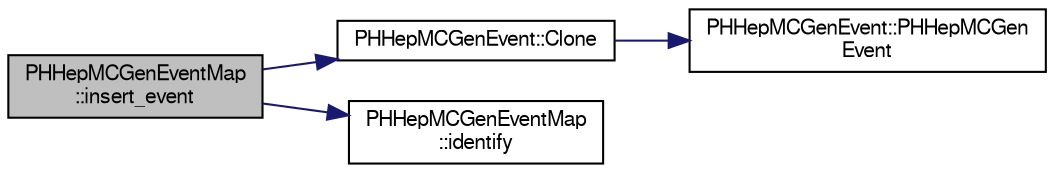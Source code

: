 digraph "PHHepMCGenEventMap::insert_event"
{
  bgcolor="transparent";
  edge [fontname="FreeSans",fontsize="10",labelfontname="FreeSans",labelfontsize="10"];
  node [fontname="FreeSans",fontsize="10",shape=record];
  rankdir="LR";
  Node1 [label="PHHepMCGenEventMap\l::insert_event",height=0.2,width=0.4,color="black", fillcolor="grey75", style="filled" fontcolor="black"];
  Node1 -> Node2 [color="midnightblue",fontsize="10",style="solid",fontname="FreeSans"];
  Node2 [label="PHHepMCGenEvent::Clone",height=0.2,width=0.4,color="black",URL="$d7/d7b/classPHHepMCGenEvent.html#a16b40df377cd06bfc6dc779d25740107"];
  Node2 -> Node3 [color="midnightblue",fontsize="10",style="solid",fontname="FreeSans"];
  Node3 [label="PHHepMCGenEvent::PHHepMCGen\lEvent",height=0.2,width=0.4,color="black",URL="$d7/d7b/classPHHepMCGenEvent.html#a51bb6b2ee662beeefd54171ab480dccd"];
  Node1 -> Node4 [color="midnightblue",fontsize="10",style="solid",fontname="FreeSans"];
  Node4 [label="PHHepMCGenEventMap\l::identify",height=0.2,width=0.4,color="black",URL="$d5/d41/classPHHepMCGenEventMap.html#a9808332ce5629be39dc62c9c3d50a0e2"];
}
